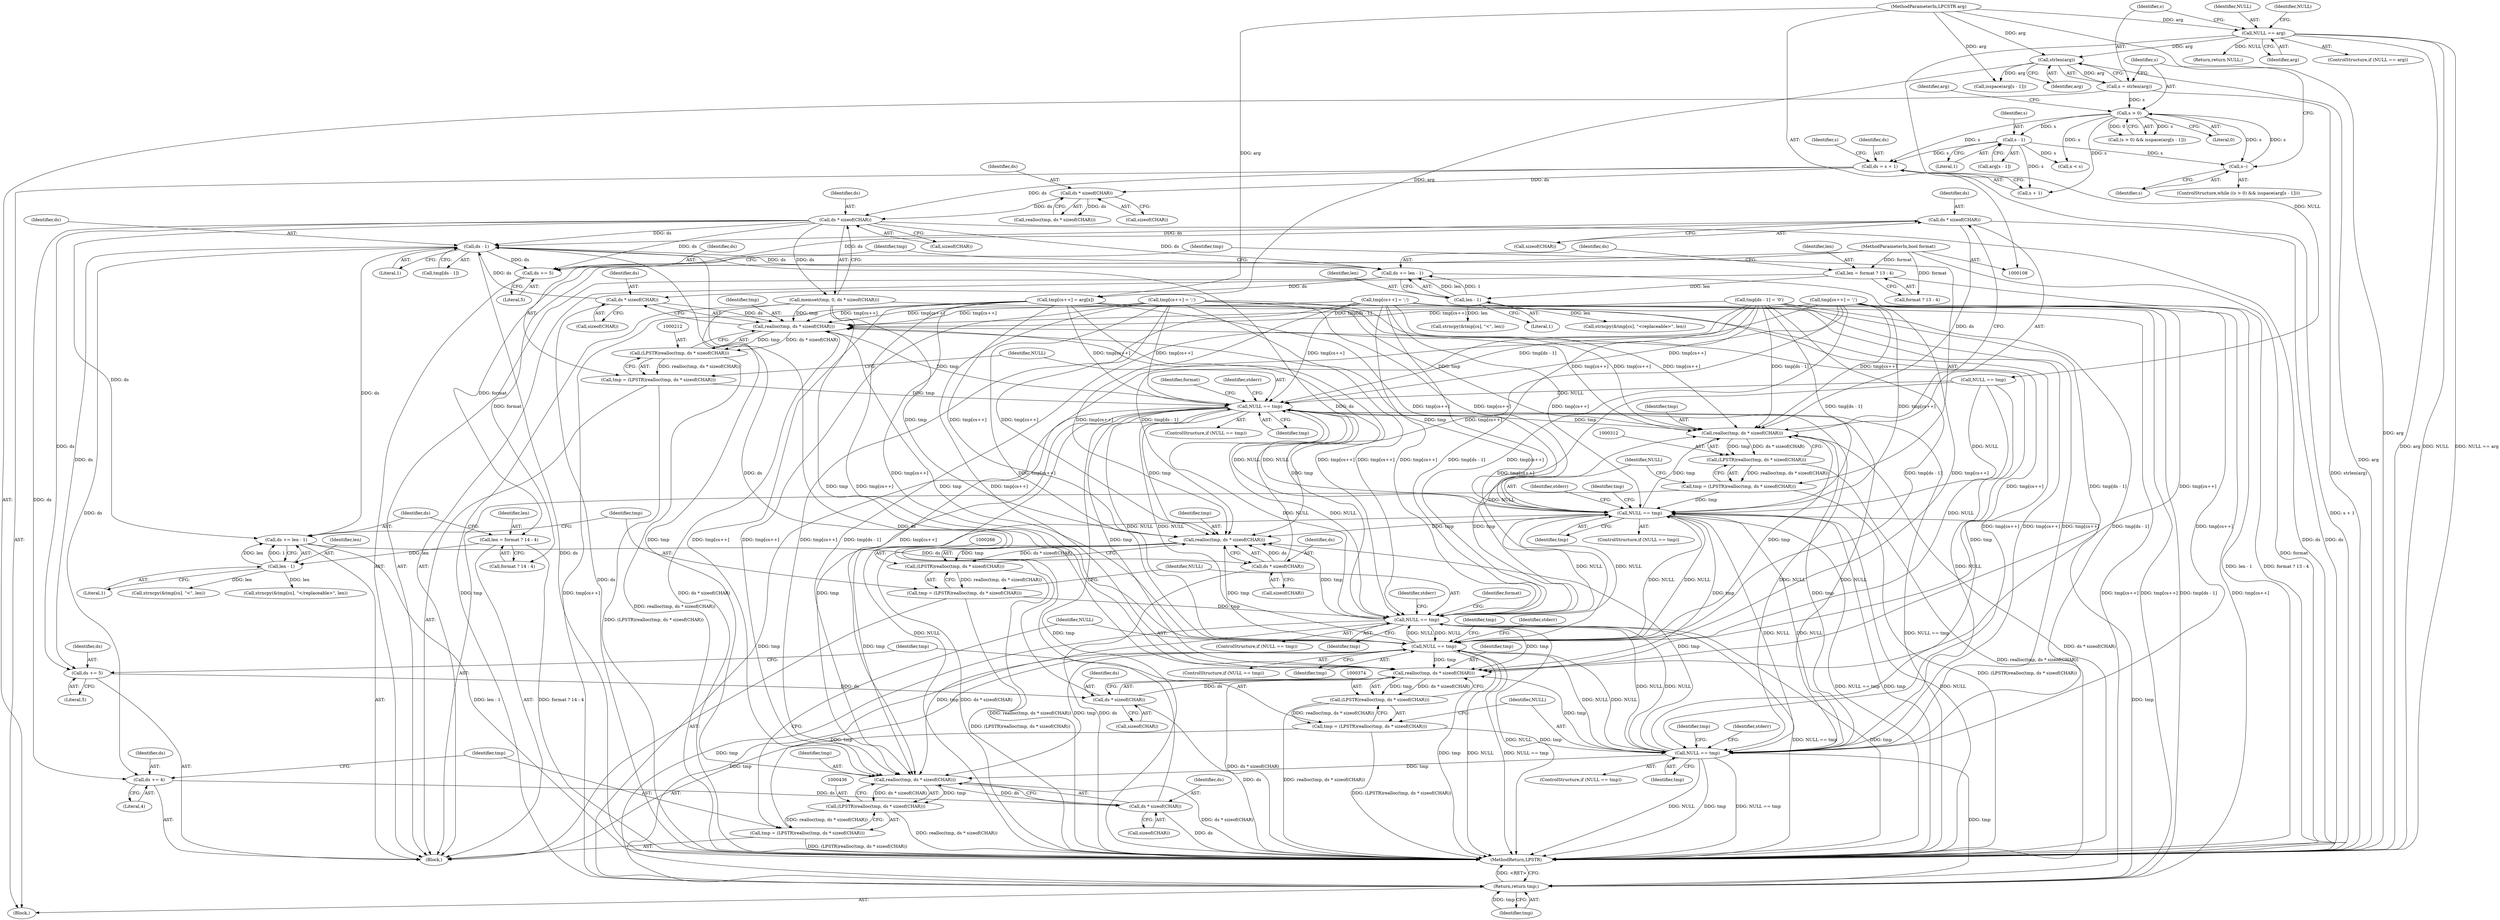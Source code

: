digraph "0_FreeRDP_fc80ab45621bd966f70594c0b7393ec005a94007@API" {
"1000315" [label="(Call,ds * sizeof(CHAR))"];
"1000306" [label="(Call,ds += 5)"];
"1000178" [label="(Call,ds * sizeof(CHAR))"];
"1000147" [label="(Call,ds = s + 1)"];
"1000142" [label="(Call,s - 1)"];
"1000136" [label="(Call,s > 0)"];
"1000145" [label="(Call,s--)"];
"1000130" [label="(Call,s = strlen(arg))"];
"1000132" [label="(Call,strlen(arg))"];
"1000125" [label="(Call,NULL == arg)"];
"1000109" [label="(MethodParameterIn,LPCSTR arg)"];
"1000160" [label="(Call,ds * sizeof(CHAR))"];
"1000498" [label="(Call,ds - 1)"];
"1000215" [label="(Call,ds * sizeof(CHAR))"];
"1000204" [label="(Call,ds += len - 1)"];
"1000206" [label="(Call,len - 1)"];
"1000198" [label="(Call,len = format ? 13 : 4)"];
"1000110" [label="(MethodParameterIn,bool format)"];
"1000315" [label="(Call,ds * sizeof(CHAR))"];
"1000377" [label="(Call,ds * sizeof(CHAR))"];
"1000368" [label="(Call,ds += 5)"];
"1000269" [label="(Call,ds * sizeof(CHAR))"];
"1000258" [label="(Call,ds += len - 1)"];
"1000260" [label="(Call,len - 1)"];
"1000252" [label="(Call,len = format ? 14 : 4)"];
"1000439" [label="(Call,ds * sizeof(CHAR))"];
"1000430" [label="(Call,ds += 4)"];
"1000313" [label="(Call,realloc(tmp, ds * sizeof(CHAR)))"];
"1000311" [label="(Call,(LPSTR)realloc(tmp, ds * sizeof(CHAR)))"];
"1000309" [label="(Call,tmp = (LPSTR)realloc(tmp, ds * sizeof(CHAR)))"];
"1000320" [label="(Call,NULL == tmp)"];
"1000213" [label="(Call,realloc(tmp, ds * sizeof(CHAR)))"];
"1000211" [label="(Call,(LPSTR)realloc(tmp, ds * sizeof(CHAR)))"];
"1000209" [label="(Call,tmp = (LPSTR)realloc(tmp, ds * sizeof(CHAR)))"];
"1000220" [label="(Call,NULL == tmp)"];
"1000267" [label="(Call,realloc(tmp, ds * sizeof(CHAR)))"];
"1000265" [label="(Call,(LPSTR)realloc(tmp, ds * sizeof(CHAR)))"];
"1000263" [label="(Call,tmp = (LPSTR)realloc(tmp, ds * sizeof(CHAR)))"];
"1000274" [label="(Call,NULL == tmp)"];
"1000375" [label="(Call,realloc(tmp, ds * sizeof(CHAR)))"];
"1000373" [label="(Call,(LPSTR)realloc(tmp, ds * sizeof(CHAR)))"];
"1000371" [label="(Call,tmp = (LPSTR)realloc(tmp, ds * sizeof(CHAR)))"];
"1000382" [label="(Call,NULL == tmp)"];
"1000437" [label="(Call,realloc(tmp, ds * sizeof(CHAR)))"];
"1000435" [label="(Call,(LPSTR)realloc(tmp, ds * sizeof(CHAR)))"];
"1000433" [label="(Call,tmp = (LPSTR)realloc(tmp, ds * sizeof(CHAR)))"];
"1000444" [label="(Call,NULL == tmp)"];
"1000502" [label="(Return,return tmp;)"];
"1000219" [label="(ControlStructure,if (NULL == tmp))"];
"1000321" [label="(Identifier,NULL)"];
"1000221" [label="(Identifier,NULL)"];
"1000162" [label="(Call,sizeof(CHAR))"];
"1000500" [label="(Literal,1)"];
"1000382" [label="(Call,NULL == tmp)"];
"1000130" [label="(Call,s = strlen(arg))"];
"1000214" [label="(Identifier,tmp)"];
"1000377" [label="(Call,ds * sizeof(CHAR))"];
"1000383" [label="(Identifier,NULL)"];
"1000438" [label="(Identifier,tmp)"];
"1000127" [label="(Identifier,arg)"];
"1000441" [label="(Call,sizeof(CHAR))"];
"1000263" [label="(Call,tmp = (LPSTR)realloc(tmp, ds * sizeof(CHAR)))"];
"1000262" [label="(Literal,1)"];
"1000217" [label="(Call,sizeof(CHAR))"];
"1000126" [label="(Identifier,NULL)"];
"1000379" [label="(Call,sizeof(CHAR))"];
"1000135" [label="(Call,(s > 0) && isspace(arg[s - 1]))"];
"1000313" [label="(Call,realloc(tmp, ds * sizeof(CHAR)))"];
"1000311" [label="(Call,(LPSTR)realloc(tmp, ds * sizeof(CHAR)))"];
"1000495" [label="(Call,tmp[ds - 1] = '\0')"];
"1000209" [label="(Call,tmp = (LPSTR)realloc(tmp, ds * sizeof(CHAR)))"];
"1000165" [label="(Call,NULL == tmp)"];
"1000132" [label="(Call,strlen(arg))"];
"1000252" [label="(Call,len = format ? 14 : 4)"];
"1000178" [label="(Call,ds * sizeof(CHAR))"];
"1000180" [label="(Call,sizeof(CHAR))"];
"1000141" [label="(Identifier,arg)"];
"1000307" [label="(Identifier,ds)"];
"1000134" [label="(ControlStructure,while ((s > 0) && isspace(arg[s - 1])))"];
"1000260" [label="(Call,len - 1)"];
"1000370" [label="(Literal,5)"];
"1000456" [label="(Identifier,tmp)"];
"1000308" [label="(Literal,5)"];
"1000320" [label="(Call,NULL == tmp)"];
"1000268" [label="(Identifier,tmp)"];
"1000315" [label="(Call,ds * sizeof(CHAR))"];
"1000322" [label="(Identifier,tmp)"];
"1000146" [label="(Identifier,s)"];
"1000294" [label="(Call,strncpy(&tmp[cs], \"&lt;\", len))"];
"1000443" [label="(ControlStructure,if (NULL == tmp))"];
"1000161" [label="(Identifier,ds)"];
"1000208" [label="(Literal,1)"];
"1000124" [label="(ControlStructure,if (NULL == arg))"];
"1000259" [label="(Identifier,ds)"];
"1000446" [label="(Identifier,tmp)"];
"1000111" [label="(Block,)"];
"1000220" [label="(Call,NULL == tmp)"];
"1000140" [label="(Call,arg[s - 1])"];
"1000148" [label="(Identifier,ds)"];
"1000261" [label="(Identifier,len)"];
"1000240" [label="(Call,strncpy(&tmp[cs], \"&lt;\", len))"];
"1000394" [label="(Identifier,tmp)"];
"1000504" [label="(MethodReturn,LPSTR)"];
"1000158" [label="(Call,realloc(tmp, ds * sizeof(CHAR)))"];
"1000279" [label="(Identifier,stderr)"];
"1000332" [label="(Identifier,tmp)"];
"1000207" [label="(Identifier,len)"];
"1000200" [label="(Call,format ? 13 : 4)"];
"1000264" [label="(Identifier,tmp)"];
"1000433" [label="(Call,tmp = (LPSTR)realloc(tmp, ds * sizeof(CHAR)))"];
"1000205" [label="(Identifier,ds)"];
"1000143" [label="(Identifier,s)"];
"1000136" [label="(Call,s > 0)"];
"1000431" [label="(Identifier,ds)"];
"1000131" [label="(Identifier,s)"];
"1000186" [label="(Call,x < s)"];
"1000384" [label="(Identifier,tmp)"];
"1000110" [label="(MethodParameterIn,bool format)"];
"1000149" [label="(Call,s + 1)"];
"1000206" [label="(Call,len - 1)"];
"1000210" [label="(Identifier,tmp)"];
"1000142" [label="(Call,s - 1)"];
"1000137" [label="(Identifier,s)"];
"1000309" [label="(Call,tmp = (LPSTR)realloc(tmp, ds * sizeof(CHAR)))"];
"1000258" [label="(Call,ds += len - 1)"];
"1000369" [label="(Identifier,ds)"];
"1000153" [label="(Identifier,s)"];
"1000444" [label="(Call,NULL == tmp)"];
"1000276" [label="(Identifier,tmp)"];
"1000179" [label="(Identifier,ds)"];
"1000325" [label="(Identifier,stderr)"];
"1000270" [label="(Identifier,ds)"];
"1000271" [label="(Call,sizeof(CHAR))"];
"1000449" [label="(Identifier,stderr)"];
"1000375" [label="(Call,realloc(tmp, ds * sizeof(CHAR)))"];
"1000160" [label="(Call,ds * sizeof(CHAR))"];
"1000196" [label="(Block,)"];
"1000199" [label="(Identifier,len)"];
"1000273" [label="(ControlStructure,if (NULL == tmp))"];
"1000422" [label="(Call,tmp[cs++] = ';')"];
"1000503" [label="(Identifier,tmp)"];
"1000204" [label="(Call,ds += len - 1)"];
"1000275" [label="(Identifier,NULL)"];
"1000231" [label="(Identifier,format)"];
"1000502" [label="(Return,return tmp;)"];
"1000316" [label="(Identifier,ds)"];
"1000215" [label="(Call,ds * sizeof(CHAR))"];
"1000372" [label="(Identifier,tmp)"];
"1000109" [label="(MethodParameterIn,LPCSTR arg)"];
"1000225" [label="(Identifier,stderr)"];
"1000317" [label="(Call,sizeof(CHAR))"];
"1000496" [label="(Call,tmp[ds - 1])"];
"1000147" [label="(Call,ds = s + 1)"];
"1000439" [label="(Call,ds * sizeof(CHAR))"];
"1000129" [label="(Identifier,NULL)"];
"1000145" [label="(Call,s--)"];
"1000222" [label="(Identifier,tmp)"];
"1000368" [label="(Call,ds += 5)"];
"1000360" [label="(Call,tmp[cs++] = ';')"];
"1000306" [label="(Call,ds += 5)"];
"1000440" [label="(Identifier,ds)"];
"1000211" [label="(Call,(LPSTR)realloc(tmp, ds * sizeof(CHAR)))"];
"1000175" [label="(Call,memset(tmp, 0, ds * sizeof(CHAR)))"];
"1000125" [label="(Call,NULL == arg)"];
"1000434" [label="(Identifier,tmp)"];
"1000387" [label="(Identifier,stderr)"];
"1000144" [label="(Literal,1)"];
"1000373" [label="(Call,(LPSTR)realloc(tmp, ds * sizeof(CHAR)))"];
"1000435" [label="(Call,(LPSTR)realloc(tmp, ds * sizeof(CHAR)))"];
"1000381" [label="(ControlStructure,if (NULL == tmp))"];
"1000430" [label="(Call,ds += 4)"];
"1000478" [label="(Call,tmp[cs++] = ';')"];
"1000213" [label="(Call,realloc(tmp, ds * sizeof(CHAR)))"];
"1000232" [label="(Call,strncpy(&tmp[cs], \"<replaceable>\", len))"];
"1000285" [label="(Identifier,format)"];
"1000371" [label="(Call,tmp = (LPSTR)realloc(tmp, ds * sizeof(CHAR)))"];
"1000254" [label="(Call,format ? 14 : 4)"];
"1000216" [label="(Identifier,ds)"];
"1000267" [label="(Call,realloc(tmp, ds * sizeof(CHAR)))"];
"1000128" [label="(Return,return NULL;)"];
"1000253" [label="(Identifier,len)"];
"1000139" [label="(Call,isspace(arg[s - 1]))"];
"1000437" [label="(Call,realloc(tmp, ds * sizeof(CHAR)))"];
"1000432" [label="(Literal,4)"];
"1000486" [label="(Call,tmp[cs++] = arg[x])"];
"1000310" [label="(Identifier,tmp)"];
"1000376" [label="(Identifier,tmp)"];
"1000314" [label="(Identifier,tmp)"];
"1000269" [label="(Call,ds * sizeof(CHAR))"];
"1000274" [label="(Call,NULL == tmp)"];
"1000133" [label="(Identifier,arg)"];
"1000498" [label="(Call,ds - 1)"];
"1000499" [label="(Identifier,ds)"];
"1000378" [label="(Identifier,ds)"];
"1000286" [label="(Call,strncpy(&tmp[cs], \"</replaceable>\", len))"];
"1000198" [label="(Call,len = format ? 13 : 4)"];
"1000265" [label="(Call,(LPSTR)realloc(tmp, ds * sizeof(CHAR)))"];
"1000138" [label="(Literal,0)"];
"1000445" [label="(Identifier,NULL)"];
"1000319" [label="(ControlStructure,if (NULL == tmp))"];
"1000315" -> "1000313"  [label="AST: "];
"1000315" -> "1000317"  [label="CFG: "];
"1000316" -> "1000315"  [label="AST: "];
"1000317" -> "1000315"  [label="AST: "];
"1000313" -> "1000315"  [label="CFG: "];
"1000315" -> "1000504"  [label="DDG: ds"];
"1000315" -> "1000313"  [label="DDG: ds"];
"1000306" -> "1000315"  [label="DDG: ds"];
"1000315" -> "1000498"  [label="DDG: ds"];
"1000306" -> "1000196"  [label="AST: "];
"1000306" -> "1000308"  [label="CFG: "];
"1000307" -> "1000306"  [label="AST: "];
"1000308" -> "1000306"  [label="AST: "];
"1000310" -> "1000306"  [label="CFG: "];
"1000178" -> "1000306"  [label="DDG: ds"];
"1000498" -> "1000306"  [label="DDG: ds"];
"1000178" -> "1000175"  [label="AST: "];
"1000178" -> "1000180"  [label="CFG: "];
"1000179" -> "1000178"  [label="AST: "];
"1000180" -> "1000178"  [label="AST: "];
"1000175" -> "1000178"  [label="CFG: "];
"1000178" -> "1000504"  [label="DDG: ds"];
"1000178" -> "1000175"  [label="DDG: ds"];
"1000147" -> "1000178"  [label="DDG: ds"];
"1000160" -> "1000178"  [label="DDG: ds"];
"1000178" -> "1000204"  [label="DDG: ds"];
"1000178" -> "1000258"  [label="DDG: ds"];
"1000178" -> "1000368"  [label="DDG: ds"];
"1000178" -> "1000430"  [label="DDG: ds"];
"1000178" -> "1000498"  [label="DDG: ds"];
"1000147" -> "1000111"  [label="AST: "];
"1000147" -> "1000149"  [label="CFG: "];
"1000148" -> "1000147"  [label="AST: "];
"1000149" -> "1000147"  [label="AST: "];
"1000153" -> "1000147"  [label="CFG: "];
"1000147" -> "1000504"  [label="DDG: s + 1"];
"1000142" -> "1000147"  [label="DDG: s"];
"1000136" -> "1000147"  [label="DDG: s"];
"1000147" -> "1000160"  [label="DDG: ds"];
"1000142" -> "1000140"  [label="AST: "];
"1000142" -> "1000144"  [label="CFG: "];
"1000143" -> "1000142"  [label="AST: "];
"1000144" -> "1000142"  [label="AST: "];
"1000140" -> "1000142"  [label="CFG: "];
"1000136" -> "1000142"  [label="DDG: s"];
"1000142" -> "1000145"  [label="DDG: s"];
"1000142" -> "1000149"  [label="DDG: s"];
"1000142" -> "1000186"  [label="DDG: s"];
"1000136" -> "1000135"  [label="AST: "];
"1000136" -> "1000138"  [label="CFG: "];
"1000137" -> "1000136"  [label="AST: "];
"1000138" -> "1000136"  [label="AST: "];
"1000141" -> "1000136"  [label="CFG: "];
"1000135" -> "1000136"  [label="CFG: "];
"1000136" -> "1000135"  [label="DDG: s"];
"1000136" -> "1000135"  [label="DDG: 0"];
"1000145" -> "1000136"  [label="DDG: s"];
"1000130" -> "1000136"  [label="DDG: s"];
"1000136" -> "1000145"  [label="DDG: s"];
"1000136" -> "1000149"  [label="DDG: s"];
"1000136" -> "1000186"  [label="DDG: s"];
"1000145" -> "1000134"  [label="AST: "];
"1000145" -> "1000146"  [label="CFG: "];
"1000146" -> "1000145"  [label="AST: "];
"1000137" -> "1000145"  [label="CFG: "];
"1000130" -> "1000111"  [label="AST: "];
"1000130" -> "1000132"  [label="CFG: "];
"1000131" -> "1000130"  [label="AST: "];
"1000132" -> "1000130"  [label="AST: "];
"1000137" -> "1000130"  [label="CFG: "];
"1000130" -> "1000504"  [label="DDG: strlen(arg)"];
"1000132" -> "1000130"  [label="DDG: arg"];
"1000132" -> "1000133"  [label="CFG: "];
"1000133" -> "1000132"  [label="AST: "];
"1000132" -> "1000504"  [label="DDG: arg"];
"1000125" -> "1000132"  [label="DDG: arg"];
"1000109" -> "1000132"  [label="DDG: arg"];
"1000132" -> "1000139"  [label="DDG: arg"];
"1000132" -> "1000486"  [label="DDG: arg"];
"1000125" -> "1000124"  [label="AST: "];
"1000125" -> "1000127"  [label="CFG: "];
"1000126" -> "1000125"  [label="AST: "];
"1000127" -> "1000125"  [label="AST: "];
"1000129" -> "1000125"  [label="CFG: "];
"1000131" -> "1000125"  [label="CFG: "];
"1000125" -> "1000504"  [label="DDG: NULL"];
"1000125" -> "1000504"  [label="DDG: NULL == arg"];
"1000125" -> "1000504"  [label="DDG: arg"];
"1000109" -> "1000125"  [label="DDG: arg"];
"1000125" -> "1000128"  [label="DDG: NULL"];
"1000125" -> "1000165"  [label="DDG: NULL"];
"1000109" -> "1000108"  [label="AST: "];
"1000109" -> "1000504"  [label="DDG: arg"];
"1000109" -> "1000139"  [label="DDG: arg"];
"1000109" -> "1000486"  [label="DDG: arg"];
"1000160" -> "1000158"  [label="AST: "];
"1000160" -> "1000162"  [label="CFG: "];
"1000161" -> "1000160"  [label="AST: "];
"1000162" -> "1000160"  [label="AST: "];
"1000158" -> "1000160"  [label="CFG: "];
"1000160" -> "1000158"  [label="DDG: ds"];
"1000498" -> "1000496"  [label="AST: "];
"1000498" -> "1000500"  [label="CFG: "];
"1000499" -> "1000498"  [label="AST: "];
"1000500" -> "1000498"  [label="AST: "];
"1000496" -> "1000498"  [label="CFG: "];
"1000498" -> "1000504"  [label="DDG: ds"];
"1000498" -> "1000204"  [label="DDG: ds"];
"1000498" -> "1000258"  [label="DDG: ds"];
"1000498" -> "1000368"  [label="DDG: ds"];
"1000498" -> "1000430"  [label="DDG: ds"];
"1000215" -> "1000498"  [label="DDG: ds"];
"1000377" -> "1000498"  [label="DDG: ds"];
"1000269" -> "1000498"  [label="DDG: ds"];
"1000439" -> "1000498"  [label="DDG: ds"];
"1000215" -> "1000213"  [label="AST: "];
"1000215" -> "1000217"  [label="CFG: "];
"1000216" -> "1000215"  [label="AST: "];
"1000217" -> "1000215"  [label="AST: "];
"1000213" -> "1000215"  [label="CFG: "];
"1000215" -> "1000504"  [label="DDG: ds"];
"1000215" -> "1000213"  [label="DDG: ds"];
"1000204" -> "1000215"  [label="DDG: ds"];
"1000204" -> "1000196"  [label="AST: "];
"1000204" -> "1000206"  [label="CFG: "];
"1000205" -> "1000204"  [label="AST: "];
"1000206" -> "1000204"  [label="AST: "];
"1000210" -> "1000204"  [label="CFG: "];
"1000204" -> "1000504"  [label="DDG: len - 1"];
"1000206" -> "1000204"  [label="DDG: len"];
"1000206" -> "1000204"  [label="DDG: 1"];
"1000206" -> "1000208"  [label="CFG: "];
"1000207" -> "1000206"  [label="AST: "];
"1000208" -> "1000206"  [label="AST: "];
"1000198" -> "1000206"  [label="DDG: len"];
"1000206" -> "1000232"  [label="DDG: len"];
"1000206" -> "1000240"  [label="DDG: len"];
"1000198" -> "1000196"  [label="AST: "];
"1000198" -> "1000200"  [label="CFG: "];
"1000199" -> "1000198"  [label="AST: "];
"1000200" -> "1000198"  [label="AST: "];
"1000205" -> "1000198"  [label="CFG: "];
"1000198" -> "1000504"  [label="DDG: format ? 13 : 4"];
"1000110" -> "1000198"  [label="DDG: format"];
"1000110" -> "1000108"  [label="AST: "];
"1000110" -> "1000504"  [label="DDG: format"];
"1000110" -> "1000200"  [label="DDG: format"];
"1000110" -> "1000252"  [label="DDG: format"];
"1000110" -> "1000254"  [label="DDG: format"];
"1000377" -> "1000375"  [label="AST: "];
"1000377" -> "1000379"  [label="CFG: "];
"1000378" -> "1000377"  [label="AST: "];
"1000379" -> "1000377"  [label="AST: "];
"1000375" -> "1000377"  [label="CFG: "];
"1000377" -> "1000504"  [label="DDG: ds"];
"1000377" -> "1000375"  [label="DDG: ds"];
"1000368" -> "1000377"  [label="DDG: ds"];
"1000368" -> "1000196"  [label="AST: "];
"1000368" -> "1000370"  [label="CFG: "];
"1000369" -> "1000368"  [label="AST: "];
"1000370" -> "1000368"  [label="AST: "];
"1000372" -> "1000368"  [label="CFG: "];
"1000269" -> "1000267"  [label="AST: "];
"1000269" -> "1000271"  [label="CFG: "];
"1000270" -> "1000269"  [label="AST: "];
"1000271" -> "1000269"  [label="AST: "];
"1000267" -> "1000269"  [label="CFG: "];
"1000269" -> "1000504"  [label="DDG: ds"];
"1000269" -> "1000267"  [label="DDG: ds"];
"1000258" -> "1000269"  [label="DDG: ds"];
"1000258" -> "1000196"  [label="AST: "];
"1000258" -> "1000260"  [label="CFG: "];
"1000259" -> "1000258"  [label="AST: "];
"1000260" -> "1000258"  [label="AST: "];
"1000264" -> "1000258"  [label="CFG: "];
"1000258" -> "1000504"  [label="DDG: len - 1"];
"1000260" -> "1000258"  [label="DDG: len"];
"1000260" -> "1000258"  [label="DDG: 1"];
"1000260" -> "1000262"  [label="CFG: "];
"1000261" -> "1000260"  [label="AST: "];
"1000262" -> "1000260"  [label="AST: "];
"1000252" -> "1000260"  [label="DDG: len"];
"1000260" -> "1000286"  [label="DDG: len"];
"1000260" -> "1000294"  [label="DDG: len"];
"1000252" -> "1000196"  [label="AST: "];
"1000252" -> "1000254"  [label="CFG: "];
"1000253" -> "1000252"  [label="AST: "];
"1000254" -> "1000252"  [label="AST: "];
"1000259" -> "1000252"  [label="CFG: "];
"1000252" -> "1000504"  [label="DDG: format ? 14 : 4"];
"1000439" -> "1000437"  [label="AST: "];
"1000439" -> "1000441"  [label="CFG: "];
"1000440" -> "1000439"  [label="AST: "];
"1000441" -> "1000439"  [label="AST: "];
"1000437" -> "1000439"  [label="CFG: "];
"1000439" -> "1000504"  [label="DDG: ds"];
"1000439" -> "1000437"  [label="DDG: ds"];
"1000430" -> "1000439"  [label="DDG: ds"];
"1000430" -> "1000196"  [label="AST: "];
"1000430" -> "1000432"  [label="CFG: "];
"1000431" -> "1000430"  [label="AST: "];
"1000432" -> "1000430"  [label="AST: "];
"1000434" -> "1000430"  [label="CFG: "];
"1000313" -> "1000311"  [label="AST: "];
"1000314" -> "1000313"  [label="AST: "];
"1000311" -> "1000313"  [label="CFG: "];
"1000313" -> "1000504"  [label="DDG: ds * sizeof(CHAR)"];
"1000313" -> "1000311"  [label="DDG: tmp"];
"1000313" -> "1000311"  [label="DDG: ds * sizeof(CHAR)"];
"1000360" -> "1000313"  [label="DDG: tmp[cs++]"];
"1000422" -> "1000313"  [label="DDG: tmp[cs++]"];
"1000274" -> "1000313"  [label="DDG: tmp"];
"1000320" -> "1000313"  [label="DDG: tmp"];
"1000486" -> "1000313"  [label="DDG: tmp[cs++]"];
"1000495" -> "1000313"  [label="DDG: tmp[ds - 1]"];
"1000382" -> "1000313"  [label="DDG: tmp"];
"1000444" -> "1000313"  [label="DDG: tmp"];
"1000478" -> "1000313"  [label="DDG: tmp[cs++]"];
"1000220" -> "1000313"  [label="DDG: tmp"];
"1000175" -> "1000313"  [label="DDG: tmp"];
"1000311" -> "1000309"  [label="AST: "];
"1000312" -> "1000311"  [label="AST: "];
"1000309" -> "1000311"  [label="CFG: "];
"1000311" -> "1000504"  [label="DDG: realloc(tmp, ds * sizeof(CHAR))"];
"1000311" -> "1000309"  [label="DDG: realloc(tmp, ds * sizeof(CHAR))"];
"1000309" -> "1000196"  [label="AST: "];
"1000310" -> "1000309"  [label="AST: "];
"1000321" -> "1000309"  [label="CFG: "];
"1000309" -> "1000504"  [label="DDG: (LPSTR)realloc(tmp, ds * sizeof(CHAR))"];
"1000309" -> "1000320"  [label="DDG: tmp"];
"1000320" -> "1000319"  [label="AST: "];
"1000320" -> "1000322"  [label="CFG: "];
"1000321" -> "1000320"  [label="AST: "];
"1000322" -> "1000320"  [label="AST: "];
"1000325" -> "1000320"  [label="CFG: "];
"1000332" -> "1000320"  [label="CFG: "];
"1000320" -> "1000504"  [label="DDG: tmp"];
"1000320" -> "1000504"  [label="DDG: NULL"];
"1000320" -> "1000504"  [label="DDG: NULL == tmp"];
"1000320" -> "1000213"  [label="DDG: tmp"];
"1000320" -> "1000220"  [label="DDG: NULL"];
"1000320" -> "1000267"  [label="DDG: tmp"];
"1000320" -> "1000274"  [label="DDG: NULL"];
"1000220" -> "1000320"  [label="DDG: NULL"];
"1000382" -> "1000320"  [label="DDG: NULL"];
"1000274" -> "1000320"  [label="DDG: NULL"];
"1000165" -> "1000320"  [label="DDG: NULL"];
"1000444" -> "1000320"  [label="DDG: NULL"];
"1000360" -> "1000320"  [label="DDG: tmp[cs++]"];
"1000495" -> "1000320"  [label="DDG: tmp[ds - 1]"];
"1000422" -> "1000320"  [label="DDG: tmp[cs++]"];
"1000478" -> "1000320"  [label="DDG: tmp[cs++]"];
"1000486" -> "1000320"  [label="DDG: tmp[cs++]"];
"1000320" -> "1000375"  [label="DDG: tmp"];
"1000320" -> "1000382"  [label="DDG: NULL"];
"1000320" -> "1000437"  [label="DDG: tmp"];
"1000320" -> "1000444"  [label="DDG: NULL"];
"1000320" -> "1000502"  [label="DDG: tmp"];
"1000213" -> "1000211"  [label="AST: "];
"1000214" -> "1000213"  [label="AST: "];
"1000211" -> "1000213"  [label="CFG: "];
"1000213" -> "1000504"  [label="DDG: ds * sizeof(CHAR)"];
"1000213" -> "1000211"  [label="DDG: tmp"];
"1000213" -> "1000211"  [label="DDG: ds * sizeof(CHAR)"];
"1000360" -> "1000213"  [label="DDG: tmp[cs++]"];
"1000422" -> "1000213"  [label="DDG: tmp[cs++]"];
"1000274" -> "1000213"  [label="DDG: tmp"];
"1000486" -> "1000213"  [label="DDG: tmp[cs++]"];
"1000495" -> "1000213"  [label="DDG: tmp[ds - 1]"];
"1000382" -> "1000213"  [label="DDG: tmp"];
"1000444" -> "1000213"  [label="DDG: tmp"];
"1000478" -> "1000213"  [label="DDG: tmp[cs++]"];
"1000220" -> "1000213"  [label="DDG: tmp"];
"1000175" -> "1000213"  [label="DDG: tmp"];
"1000211" -> "1000209"  [label="AST: "];
"1000212" -> "1000211"  [label="AST: "];
"1000209" -> "1000211"  [label="CFG: "];
"1000211" -> "1000504"  [label="DDG: realloc(tmp, ds * sizeof(CHAR))"];
"1000211" -> "1000209"  [label="DDG: realloc(tmp, ds * sizeof(CHAR))"];
"1000209" -> "1000196"  [label="AST: "];
"1000210" -> "1000209"  [label="AST: "];
"1000221" -> "1000209"  [label="CFG: "];
"1000209" -> "1000504"  [label="DDG: (LPSTR)realloc(tmp, ds * sizeof(CHAR))"];
"1000209" -> "1000220"  [label="DDG: tmp"];
"1000220" -> "1000219"  [label="AST: "];
"1000220" -> "1000222"  [label="CFG: "];
"1000221" -> "1000220"  [label="AST: "];
"1000222" -> "1000220"  [label="AST: "];
"1000225" -> "1000220"  [label="CFG: "];
"1000231" -> "1000220"  [label="CFG: "];
"1000220" -> "1000504"  [label="DDG: NULL"];
"1000220" -> "1000504"  [label="DDG: tmp"];
"1000220" -> "1000504"  [label="DDG: NULL == tmp"];
"1000382" -> "1000220"  [label="DDG: NULL"];
"1000274" -> "1000220"  [label="DDG: NULL"];
"1000165" -> "1000220"  [label="DDG: NULL"];
"1000444" -> "1000220"  [label="DDG: NULL"];
"1000360" -> "1000220"  [label="DDG: tmp[cs++]"];
"1000495" -> "1000220"  [label="DDG: tmp[ds - 1]"];
"1000422" -> "1000220"  [label="DDG: tmp[cs++]"];
"1000478" -> "1000220"  [label="DDG: tmp[cs++]"];
"1000486" -> "1000220"  [label="DDG: tmp[cs++]"];
"1000220" -> "1000267"  [label="DDG: tmp"];
"1000220" -> "1000274"  [label="DDG: NULL"];
"1000220" -> "1000375"  [label="DDG: tmp"];
"1000220" -> "1000382"  [label="DDG: NULL"];
"1000220" -> "1000437"  [label="DDG: tmp"];
"1000220" -> "1000444"  [label="DDG: NULL"];
"1000220" -> "1000502"  [label="DDG: tmp"];
"1000267" -> "1000265"  [label="AST: "];
"1000268" -> "1000267"  [label="AST: "];
"1000265" -> "1000267"  [label="CFG: "];
"1000267" -> "1000504"  [label="DDG: ds * sizeof(CHAR)"];
"1000267" -> "1000265"  [label="DDG: tmp"];
"1000267" -> "1000265"  [label="DDG: ds * sizeof(CHAR)"];
"1000360" -> "1000267"  [label="DDG: tmp[cs++]"];
"1000422" -> "1000267"  [label="DDG: tmp[cs++]"];
"1000274" -> "1000267"  [label="DDG: tmp"];
"1000486" -> "1000267"  [label="DDG: tmp[cs++]"];
"1000495" -> "1000267"  [label="DDG: tmp[ds - 1]"];
"1000382" -> "1000267"  [label="DDG: tmp"];
"1000444" -> "1000267"  [label="DDG: tmp"];
"1000478" -> "1000267"  [label="DDG: tmp[cs++]"];
"1000175" -> "1000267"  [label="DDG: tmp"];
"1000265" -> "1000263"  [label="AST: "];
"1000266" -> "1000265"  [label="AST: "];
"1000263" -> "1000265"  [label="CFG: "];
"1000265" -> "1000504"  [label="DDG: realloc(tmp, ds * sizeof(CHAR))"];
"1000265" -> "1000263"  [label="DDG: realloc(tmp, ds * sizeof(CHAR))"];
"1000263" -> "1000196"  [label="AST: "];
"1000264" -> "1000263"  [label="AST: "];
"1000275" -> "1000263"  [label="CFG: "];
"1000263" -> "1000504"  [label="DDG: (LPSTR)realloc(tmp, ds * sizeof(CHAR))"];
"1000263" -> "1000274"  [label="DDG: tmp"];
"1000274" -> "1000273"  [label="AST: "];
"1000274" -> "1000276"  [label="CFG: "];
"1000275" -> "1000274"  [label="AST: "];
"1000276" -> "1000274"  [label="AST: "];
"1000279" -> "1000274"  [label="CFG: "];
"1000285" -> "1000274"  [label="CFG: "];
"1000274" -> "1000504"  [label="DDG: NULL"];
"1000274" -> "1000504"  [label="DDG: NULL == tmp"];
"1000274" -> "1000504"  [label="DDG: tmp"];
"1000382" -> "1000274"  [label="DDG: NULL"];
"1000165" -> "1000274"  [label="DDG: NULL"];
"1000444" -> "1000274"  [label="DDG: NULL"];
"1000360" -> "1000274"  [label="DDG: tmp[cs++]"];
"1000495" -> "1000274"  [label="DDG: tmp[ds - 1]"];
"1000422" -> "1000274"  [label="DDG: tmp[cs++]"];
"1000486" -> "1000274"  [label="DDG: tmp[cs++]"];
"1000478" -> "1000274"  [label="DDG: tmp[cs++]"];
"1000274" -> "1000375"  [label="DDG: tmp"];
"1000274" -> "1000382"  [label="DDG: NULL"];
"1000274" -> "1000437"  [label="DDG: tmp"];
"1000274" -> "1000444"  [label="DDG: NULL"];
"1000274" -> "1000502"  [label="DDG: tmp"];
"1000375" -> "1000373"  [label="AST: "];
"1000376" -> "1000375"  [label="AST: "];
"1000373" -> "1000375"  [label="CFG: "];
"1000375" -> "1000504"  [label="DDG: ds * sizeof(CHAR)"];
"1000375" -> "1000373"  [label="DDG: tmp"];
"1000375" -> "1000373"  [label="DDG: ds * sizeof(CHAR)"];
"1000360" -> "1000375"  [label="DDG: tmp[cs++]"];
"1000422" -> "1000375"  [label="DDG: tmp[cs++]"];
"1000486" -> "1000375"  [label="DDG: tmp[cs++]"];
"1000495" -> "1000375"  [label="DDG: tmp[ds - 1]"];
"1000382" -> "1000375"  [label="DDG: tmp"];
"1000444" -> "1000375"  [label="DDG: tmp"];
"1000478" -> "1000375"  [label="DDG: tmp[cs++]"];
"1000175" -> "1000375"  [label="DDG: tmp"];
"1000373" -> "1000371"  [label="AST: "];
"1000374" -> "1000373"  [label="AST: "];
"1000371" -> "1000373"  [label="CFG: "];
"1000373" -> "1000504"  [label="DDG: realloc(tmp, ds * sizeof(CHAR))"];
"1000373" -> "1000371"  [label="DDG: realloc(tmp, ds * sizeof(CHAR))"];
"1000371" -> "1000196"  [label="AST: "];
"1000372" -> "1000371"  [label="AST: "];
"1000383" -> "1000371"  [label="CFG: "];
"1000371" -> "1000504"  [label="DDG: (LPSTR)realloc(tmp, ds * sizeof(CHAR))"];
"1000371" -> "1000382"  [label="DDG: tmp"];
"1000382" -> "1000381"  [label="AST: "];
"1000382" -> "1000384"  [label="CFG: "];
"1000383" -> "1000382"  [label="AST: "];
"1000384" -> "1000382"  [label="AST: "];
"1000387" -> "1000382"  [label="CFG: "];
"1000394" -> "1000382"  [label="CFG: "];
"1000382" -> "1000504"  [label="DDG: NULL"];
"1000382" -> "1000504"  [label="DDG: tmp"];
"1000382" -> "1000504"  [label="DDG: NULL == tmp"];
"1000165" -> "1000382"  [label="DDG: NULL"];
"1000444" -> "1000382"  [label="DDG: NULL"];
"1000360" -> "1000382"  [label="DDG: tmp[cs++]"];
"1000495" -> "1000382"  [label="DDG: tmp[ds - 1]"];
"1000422" -> "1000382"  [label="DDG: tmp[cs++]"];
"1000478" -> "1000382"  [label="DDG: tmp[cs++]"];
"1000486" -> "1000382"  [label="DDG: tmp[cs++]"];
"1000382" -> "1000437"  [label="DDG: tmp"];
"1000382" -> "1000444"  [label="DDG: NULL"];
"1000382" -> "1000502"  [label="DDG: tmp"];
"1000437" -> "1000435"  [label="AST: "];
"1000438" -> "1000437"  [label="AST: "];
"1000435" -> "1000437"  [label="CFG: "];
"1000437" -> "1000504"  [label="DDG: ds * sizeof(CHAR)"];
"1000437" -> "1000435"  [label="DDG: tmp"];
"1000437" -> "1000435"  [label="DDG: ds * sizeof(CHAR)"];
"1000360" -> "1000437"  [label="DDG: tmp[cs++]"];
"1000422" -> "1000437"  [label="DDG: tmp[cs++]"];
"1000486" -> "1000437"  [label="DDG: tmp[cs++]"];
"1000495" -> "1000437"  [label="DDG: tmp[ds - 1]"];
"1000444" -> "1000437"  [label="DDG: tmp"];
"1000478" -> "1000437"  [label="DDG: tmp[cs++]"];
"1000175" -> "1000437"  [label="DDG: tmp"];
"1000435" -> "1000433"  [label="AST: "];
"1000436" -> "1000435"  [label="AST: "];
"1000433" -> "1000435"  [label="CFG: "];
"1000435" -> "1000504"  [label="DDG: realloc(tmp, ds * sizeof(CHAR))"];
"1000435" -> "1000433"  [label="DDG: realloc(tmp, ds * sizeof(CHAR))"];
"1000433" -> "1000196"  [label="AST: "];
"1000434" -> "1000433"  [label="AST: "];
"1000445" -> "1000433"  [label="CFG: "];
"1000433" -> "1000504"  [label="DDG: (LPSTR)realloc(tmp, ds * sizeof(CHAR))"];
"1000433" -> "1000444"  [label="DDG: tmp"];
"1000444" -> "1000443"  [label="AST: "];
"1000444" -> "1000446"  [label="CFG: "];
"1000445" -> "1000444"  [label="AST: "];
"1000446" -> "1000444"  [label="AST: "];
"1000449" -> "1000444"  [label="CFG: "];
"1000456" -> "1000444"  [label="CFG: "];
"1000444" -> "1000504"  [label="DDG: tmp"];
"1000444" -> "1000504"  [label="DDG: NULL"];
"1000444" -> "1000504"  [label="DDG: NULL == tmp"];
"1000165" -> "1000444"  [label="DDG: NULL"];
"1000360" -> "1000444"  [label="DDG: tmp[cs++]"];
"1000495" -> "1000444"  [label="DDG: tmp[ds - 1]"];
"1000422" -> "1000444"  [label="DDG: tmp[cs++]"];
"1000478" -> "1000444"  [label="DDG: tmp[cs++]"];
"1000486" -> "1000444"  [label="DDG: tmp[cs++]"];
"1000444" -> "1000502"  [label="DDG: tmp"];
"1000502" -> "1000111"  [label="AST: "];
"1000502" -> "1000503"  [label="CFG: "];
"1000503" -> "1000502"  [label="AST: "];
"1000504" -> "1000502"  [label="CFG: "];
"1000502" -> "1000504"  [label="DDG: <RET>"];
"1000503" -> "1000502"  [label="DDG: tmp"];
"1000360" -> "1000502"  [label="DDG: tmp[cs++]"];
"1000422" -> "1000502"  [label="DDG: tmp[cs++]"];
"1000486" -> "1000502"  [label="DDG: tmp[cs++]"];
"1000495" -> "1000502"  [label="DDG: tmp[ds - 1]"];
"1000478" -> "1000502"  [label="DDG: tmp[cs++]"];
"1000175" -> "1000502"  [label="DDG: tmp"];
}
